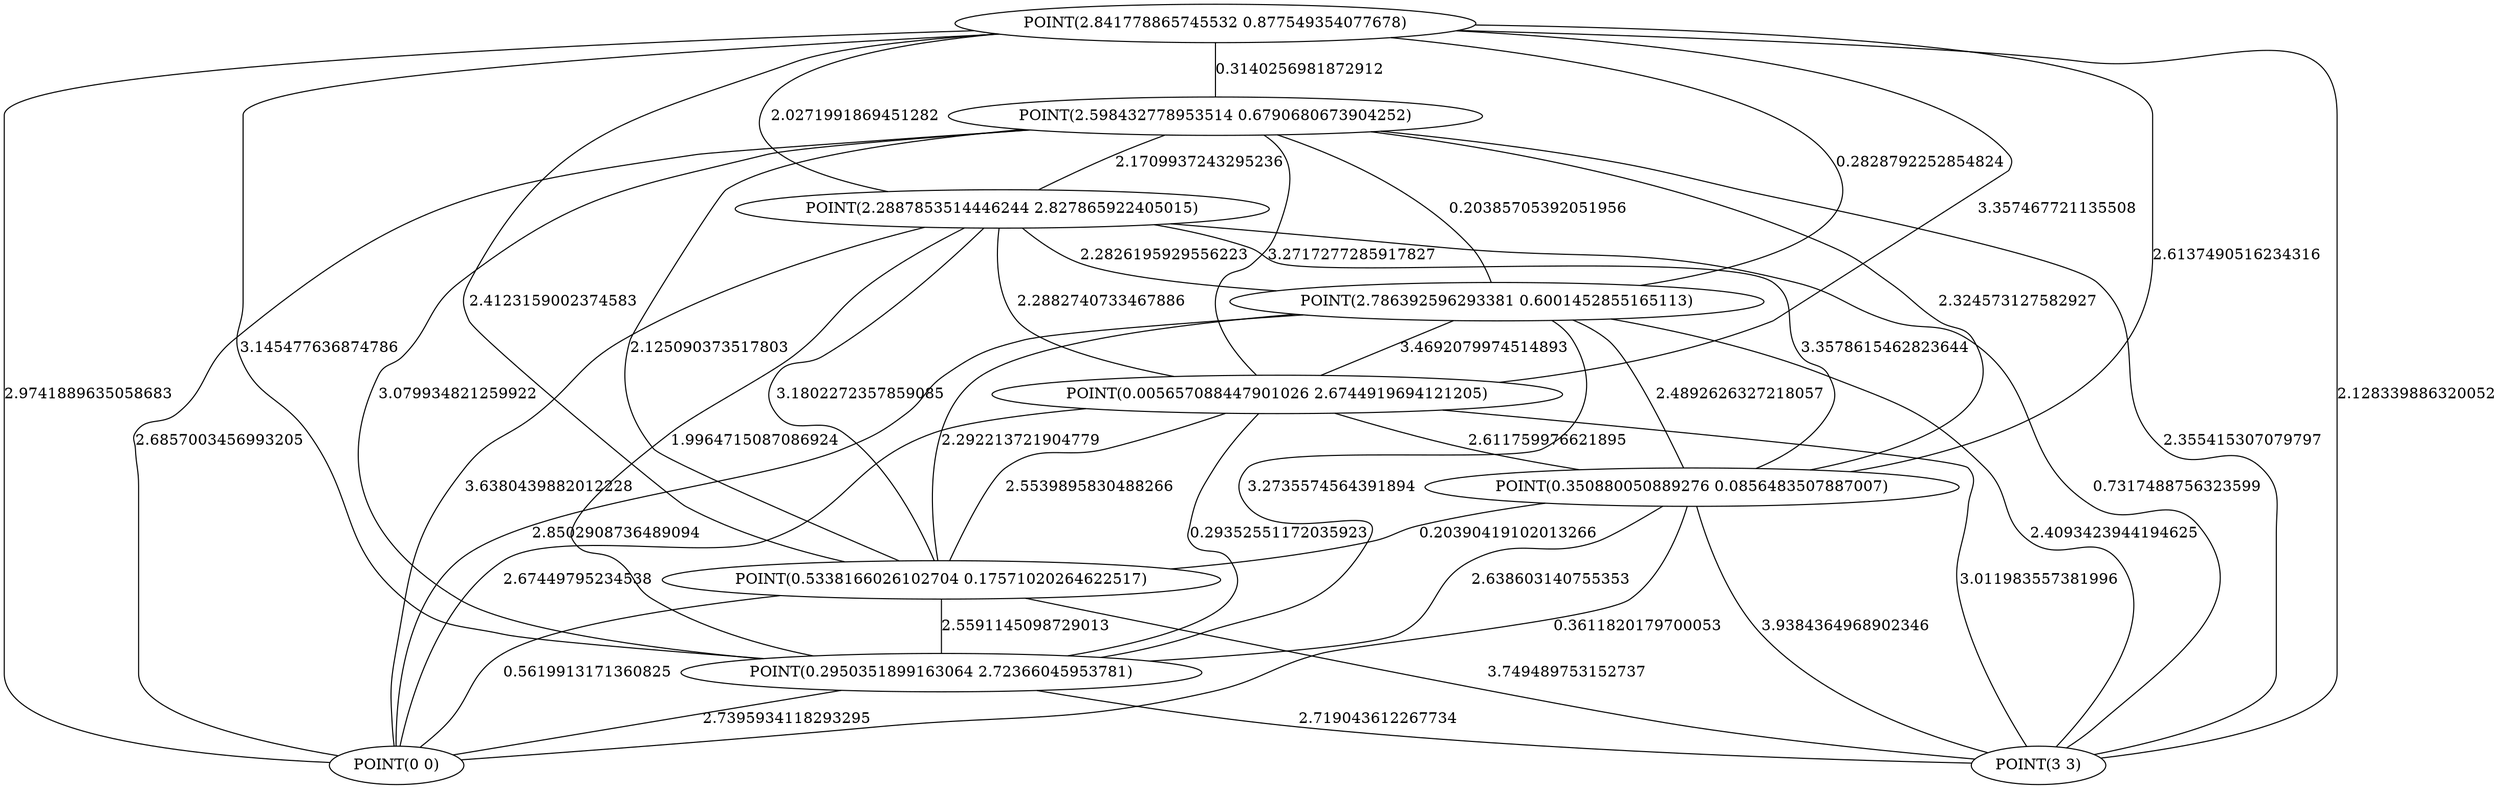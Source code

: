 graph {
    0 [ label = "POINT(0 0)" ]
    1 [ label = "POINT(3 3)" ]
    2 [ label = "POINT(2.841778865745532 0.877549354077678)" ]
    3 [ label = "POINT(2.598432778953514 0.6790680673904252)" ]
    4 [ label = "POINT(2.2887853514446244 2.827865922405015)" ]
    5 [ label = "POINT(2.786392596293381 0.6001452855165113)" ]
    6 [ label = "POINT(0.005657088447901026 2.6744919694121205)" ]
    7 [ label = "POINT(0.350880050889276 0.0856483507887007)" ]
    8 [ label = "POINT(0.5338166026102704 0.17571020264622517)" ]
    9 [ label = "POINT(0.2950351899163064 2.72366045953781)" ]
    2 -- 0 [ label = "2.9741889635058683" ]
    2 -- 1 [ label = "2.128339886320052" ]
    2 -- 3 [ label = "0.3140256981872912" ]
    2 -- 4 [ label = "2.0271991869451282" ]
    2 -- 5 [ label = "0.2828792252854824" ]
    2 -- 6 [ label = "3.357467721135508" ]
    2 -- 7 [ label = "2.6137490516234316" ]
    2 -- 8 [ label = "2.4123159002374583" ]
    2 -- 9 [ label = "3.145477636874786" ]
    3 -- 0 [ label = "2.6857003456993205" ]
    3 -- 1 [ label = "2.355415307079797" ]
    3 -- 4 [ label = "2.1709937243295236" ]
    3 -- 5 [ label = "0.20385705392051956" ]
    3 -- 6 [ label = "3.2717277285917827" ]
    3 -- 7 [ label = "2.324573127582927" ]
    3 -- 8 [ label = "2.125090373517803" ]
    3 -- 9 [ label = "3.079934821259922" ]
    4 -- 0 [ label = "3.6380439882012228" ]
    4 -- 1 [ label = "0.7317488756323599" ]
    4 -- 5 [ label = "2.2826195929556223" ]
    4 -- 6 [ label = "2.2882740733467886" ]
    4 -- 7 [ label = "3.3578615462823644" ]
    4 -- 8 [ label = "3.1802272357859085" ]
    4 -- 9 [ label = "1.9964715087086924" ]
    5 -- 0 [ label = "2.8502908736489094" ]
    5 -- 1 [ label = "2.4093423944194625" ]
    5 -- 6 [ label = "3.4692079974514893" ]
    5 -- 7 [ label = "2.4892626327218057" ]
    5 -- 8 [ label = "2.292213721904779" ]
    5 -- 9 [ label = "3.2735574564391894" ]
    6 -- 0 [ label = "2.67449795234538" ]
    6 -- 1 [ label = "3.011983557381996" ]
    6 -- 7 [ label = "2.611759976621895" ]
    6 -- 8 [ label = "2.5539895830488266" ]
    6 -- 9 [ label = "0.29352551172035923" ]
    7 -- 0 [ label = "0.3611820179700053" ]
    7 -- 1 [ label = "3.9384364968902346" ]
    7 -- 8 [ label = "0.20390419102013266" ]
    7 -- 9 [ label = "2.638603140755353" ]
    8 -- 0 [ label = "0.5619913171360825" ]
    8 -- 1 [ label = "3.749489753152737" ]
    8 -- 9 [ label = "2.5591145098729013" ]
    9 -- 0 [ label = "2.7395934118293295" ]
    9 -- 1 [ label = "2.719043612267734" ]
}
